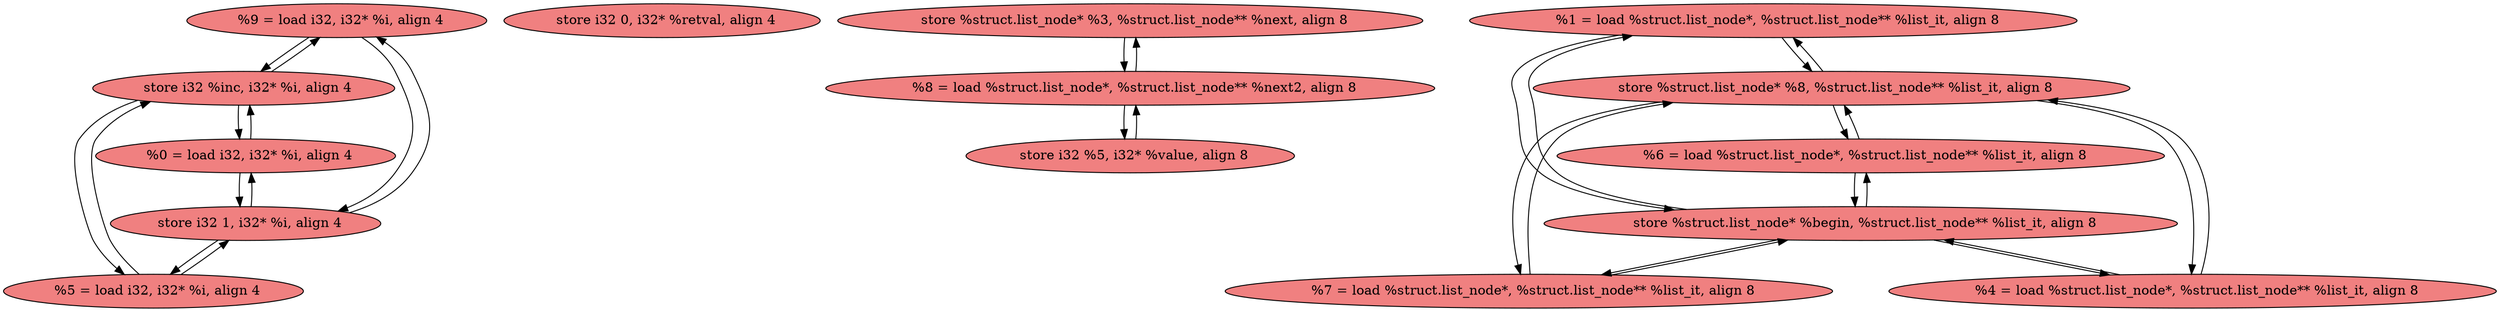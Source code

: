 
digraph G {


node10 [fillcolor=lightcoral,label="  %9 = load i32, i32* %i, align 4",shape=ellipse,style=filled ]
node9 [fillcolor=lightcoral,label="  store i32 0, i32* %retval, align 4",shape=ellipse,style=filled ]
node7 [fillcolor=lightcoral,label="  store %struct.list_node* %3, %struct.list_node** %next, align 8",shape=ellipse,style=filled ]
node6 [fillcolor=lightcoral,label="  %5 = load i32, i32* %i, align 4",shape=ellipse,style=filled ]
node13 [fillcolor=lightcoral,label="  %1 = load %struct.list_node*, %struct.list_node** %list_it, align 8",shape=ellipse,style=filled ]
node1 [fillcolor=lightcoral,label="  store %struct.list_node* %8, %struct.list_node** %list_it, align 8",shape=ellipse,style=filled ]
node12 [fillcolor=lightcoral,label="  %0 = load i32, i32* %i, align 4",shape=ellipse,style=filled ]
node2 [fillcolor=lightcoral,label="  %8 = load %struct.list_node*, %struct.list_node** %next2, align 8",shape=ellipse,style=filled ]
node14 [fillcolor=lightcoral,label="  %4 = load %struct.list_node*, %struct.list_node** %list_it, align 8",shape=ellipse,style=filled ]
node3 [fillcolor=lightcoral,label="  %7 = load %struct.list_node*, %struct.list_node** %list_it, align 8",shape=ellipse,style=filled ]
node11 [fillcolor=lightcoral,label="  store %struct.list_node* %begin, %struct.list_node** %list_it, align 8",shape=ellipse,style=filled ]
node0 [fillcolor=lightcoral,label="  store i32 %inc, i32* %i, align 4",shape=ellipse,style=filled ]
node8 [fillcolor=lightcoral,label="  store i32 1, i32* %i, align 4",shape=ellipse,style=filled ]
node4 [fillcolor=lightcoral,label="  %6 = load %struct.list_node*, %struct.list_node** %list_it, align 8",shape=ellipse,style=filled ]
node5 [fillcolor=lightcoral,label="  store i32 %5, i32* %value, align 8",shape=ellipse,style=filled ]

node13->node1 [ ]
node11->node3 [ ]
node3->node11 [ ]
node8->node6 [ ]
node0->node6 [ ]
node14->node11 [ ]
node11->node14 [ ]
node8->node12 [ ]
node13->node11 [ ]
node12->node8 [ ]
node4->node1 [ ]
node1->node4 [ ]
node6->node8 [ ]
node3->node1 [ ]
node12->node0 [ ]
node1->node3 [ ]
node10->node0 [ ]
node0->node10 [ ]
node11->node13 [ ]
node1->node13 [ ]
node8->node10 [ ]
node5->node2 [ ]
node14->node1 [ ]
node1->node14 [ ]
node11->node4 [ ]
node2->node5 [ ]
node4->node11 [ ]
node10->node8 [ ]
node6->node0 [ ]
node2->node7 [ ]
node0->node12 [ ]
node7->node2 [ ]


}
